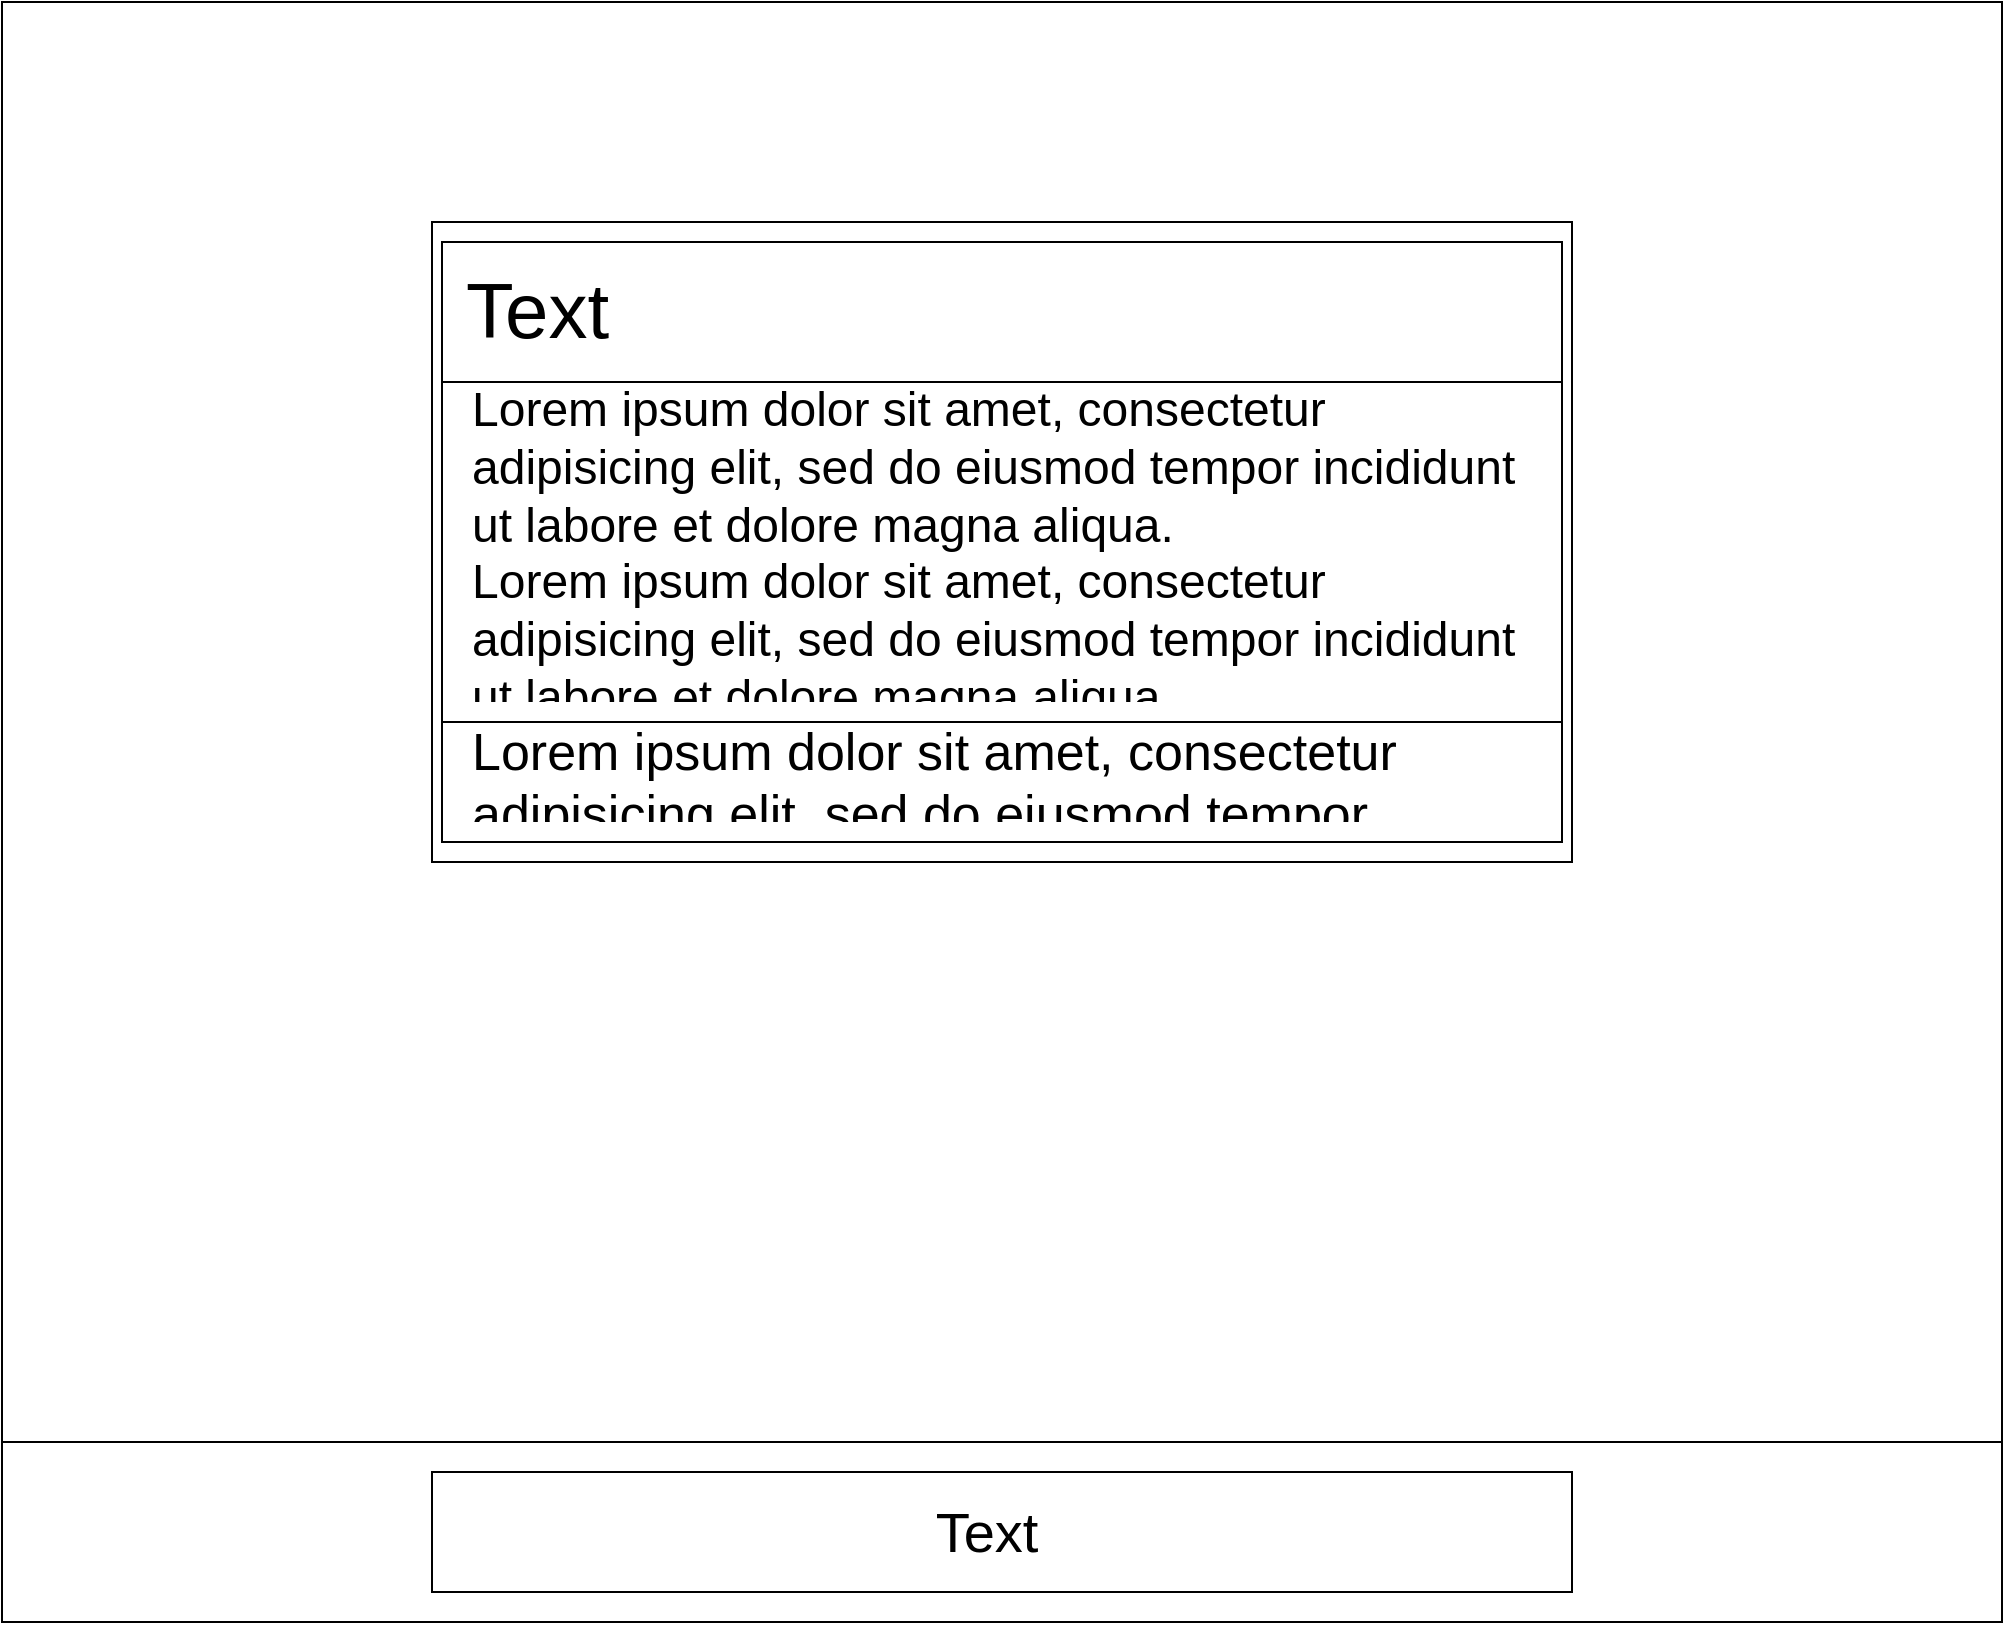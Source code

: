 <mxfile version="17.4.0" type="device"><diagram id="DCRcUAqnTSoXTdswZVGz" name="Page-1"><mxGraphModel dx="1837" dy="1037" grid="1" gridSize="10" guides="1" tooltips="1" connect="1" arrows="1" fold="1" page="1" pageScale="1" pageWidth="827" pageHeight="1169" math="0" shadow="0"><root><mxCell id="0"/><mxCell id="1" parent="0"/><mxCell id="W2suxUDFzz64ad_Ydicv-1" value="" style="rounded=0;whiteSpace=wrap;html=1;" parent="1" vertex="1"><mxGeometry width="1000" height="810" as="geometry"/></mxCell><mxCell id="W2suxUDFzz64ad_Ydicv-2" value="" style="rounded=0;whiteSpace=wrap;html=1;" parent="1" vertex="1"><mxGeometry y="720" width="1000" height="90" as="geometry"/></mxCell><mxCell id="W2suxUDFzz64ad_Ydicv-6" value="" style="rounded=0;whiteSpace=wrap;html=1;fontSize=28;" parent="1" vertex="1"><mxGeometry x="215" y="110" width="570" height="320" as="geometry"/></mxCell><mxCell id="W2suxUDFzz64ad_Ydicv-9" value="" style="rounded=0;whiteSpace=wrap;html=1;fontSize=28;" parent="1" vertex="1"><mxGeometry x="220" y="120" width="560" height="70" as="geometry"/></mxCell><mxCell id="W2suxUDFzz64ad_Ydicv-10" value="" style="rounded=0;whiteSpace=wrap;html=1;fontSize=28;" parent="1" vertex="1"><mxGeometry x="220" y="190" width="560" height="170" as="geometry"/></mxCell><mxCell id="W2suxUDFzz64ad_Ydicv-11" value="" style="rounded=0;whiteSpace=wrap;html=1;fontSize=28;" parent="1" vertex="1"><mxGeometry x="220" y="360" width="560" height="60" as="geometry"/></mxCell><mxCell id="W2suxUDFzz64ad_Ydicv-12" value="" style="rounded=0;whiteSpace=wrap;html=1;fontSize=28;" parent="1" vertex="1"><mxGeometry x="215" y="735" width="570" height="60" as="geometry"/></mxCell><mxCell id="W2suxUDFzz64ad_Ydicv-4" value="&lt;font style=&quot;font-size: 28px&quot;&gt;Text&lt;/font&gt;" style="text;html=1;strokeColor=none;fillColor=none;align=center;verticalAlign=middle;whiteSpace=wrap;rounded=0;" parent="1" vertex="1"><mxGeometry x="215" y="740" width="555" height="50" as="geometry"/></mxCell><mxCell id="W2suxUDFzz64ad_Ydicv-13" value="Lorem ipsum dolor sit amet, consectetur adipisicing elit, sed do eiusmod tempor incididunt ut labore et dolore magna aliqua.&#10;Lorem ipsum dolor sit amet, consectetur adipisicing elit, sed do eiusmod tempor incididunt ut labore et dolore magna aliqua.&#10;Lorem ipsum dolor sit amet, consectetur adipisicing elit, sed do eiusmod tempor incididunt ut labore et dolore magna aliqua.&#10;" style="text;strokeColor=none;fillColor=none;spacing=5;spacingTop=-20;whiteSpace=wrap;overflow=hidden;rounded=0;fontSize=24;" parent="1" vertex="1"><mxGeometry x="230" y="200" width="540" height="150" as="geometry"/></mxCell><mxCell id="W2suxUDFzz64ad_Ydicv-14" value="Text" style="text;html=1;strokeColor=none;fillColor=none;align=left;verticalAlign=middle;whiteSpace=wrap;rounded=0;fontSize=39;" parent="1" vertex="1"><mxGeometry x="230" y="130" width="530" height="50" as="geometry"/></mxCell><mxCell id="W2suxUDFzz64ad_Ydicv-15" value="Lorem ipsum dolor sit amet, consectetur adipisicing elit, sed do eiusmod tempor incididunt ut labore et dolore magna aliqua.&#10;" style="text;strokeColor=none;fillColor=none;spacing=5;spacingTop=-20;whiteSpace=wrap;overflow=hidden;rounded=0;fontSize=26;" parent="1" vertex="1"><mxGeometry x="230" y="370" width="540" height="40" as="geometry"/></mxCell></root></mxGraphModel></diagram></mxfile>